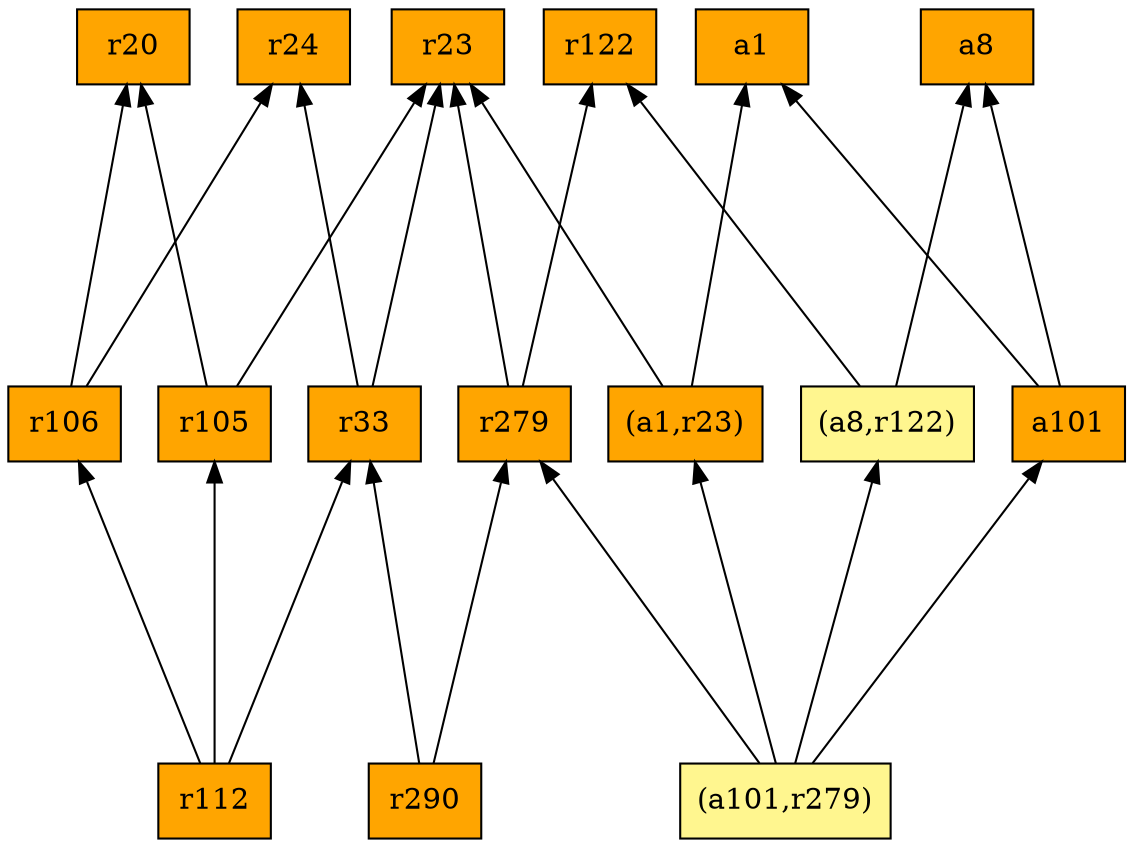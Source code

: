 digraph G {
rankdir=BT;ranksep="2.0";
"r106" [shape=record,fillcolor=orange,style=filled,label="{r106}"];
"a8" [shape=record,fillcolor=orange,style=filled,label="{a8}"];
"r105" [shape=record,fillcolor=orange,style=filled,label="{r105}"];
"r290" [shape=record,fillcolor=orange,style=filled,label="{r290}"];
"r279" [shape=record,fillcolor=orange,style=filled,label="{r279}"];
"(a101,r279)" [shape=record,fillcolor=khaki1,style=filled,label="{(a101,r279)}"];
"a101" [shape=record,fillcolor=orange,style=filled,label="{a101}"];
"a1" [shape=record,fillcolor=orange,style=filled,label="{a1}"];
"(a1,r23)" [shape=record,fillcolor=orange,style=filled,label="{(a1,r23)}"];
"r122" [shape=record,fillcolor=orange,style=filled,label="{r122}"];
"r24" [shape=record,fillcolor=orange,style=filled,label="{r24}"];
"r23" [shape=record,fillcolor=orange,style=filled,label="{r23}"];
"r33" [shape=record,fillcolor=orange,style=filled,label="{r33}"];
"r20" [shape=record,fillcolor=orange,style=filled,label="{r20}"];
"(a8,r122)" [shape=record,fillcolor=khaki1,style=filled,label="{(a8,r122)}"];
"r112" [shape=record,fillcolor=orange,style=filled,label="{r112}"];
"r106" -> "r20"
"r106" -> "r24"
"r105" -> "r20"
"r105" -> "r23"
"r290" -> "r33"
"r290" -> "r279"
"r279" -> "r122"
"r279" -> "r23"
"(a101,r279)" -> "(a8,r122)"
"(a101,r279)" -> "a101"
"(a101,r279)" -> "r279"
"(a101,r279)" -> "(a1,r23)"
"a101" -> "a1"
"a101" -> "a8"
"(a1,r23)" -> "a1"
"(a1,r23)" -> "r23"
"r33" -> "r24"
"r33" -> "r23"
"(a8,r122)" -> "r122"
"(a8,r122)" -> "a8"
"r112" -> "r106"
"r112" -> "r105"
"r112" -> "r33"
}